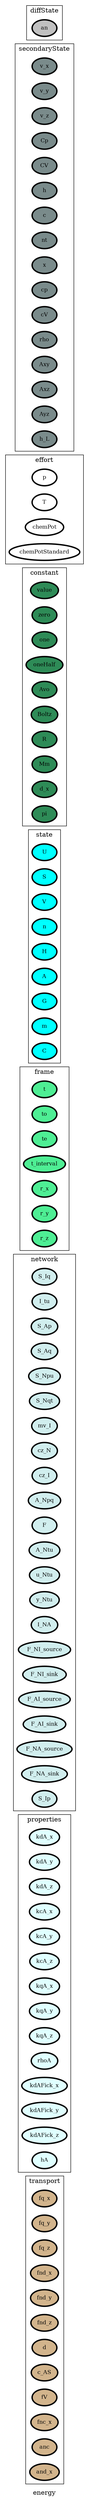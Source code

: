 digraph energy {
label=energy;
rankdir=LR;
subgraph cluster_energy___transport {
label=transport;
rankdir=LR;
V_151 [fillcolor=tan, fontsize=12, label=fq_x, penwidth=3, style=filled];
V_152 [fillcolor=tan, fontsize=12, label=fq_y, penwidth=3, style=filled];
V_153 [fillcolor=tan, fontsize=12, label=fq_z, penwidth=3, style=filled];
V_154 [fillcolor=tan, fontsize=12, label=fnd_x, penwidth=3, style=filled];
V_155 [fillcolor=tan, fontsize=12, label=fnd_y, penwidth=3, style=filled];
V_156 [fillcolor=tan, fontsize=12, label=fnd_z, penwidth=3, style=filled];
V_157 [fillcolor=tan, fontsize=12, label=d, penwidth=3, style=filled];
V_158 [fillcolor=tan, fontsize=12, label=c_AS, penwidth=3, style=filled];
V_159 [fillcolor=tan, fontsize=12, label=fV, penwidth=3, style=filled];
V_160 [fillcolor=tan, fontsize=12, label=fnc_x, penwidth=3, style=filled];
V_194 [fillcolor=tan, fontsize=12, label=anc, penwidth=3, style=filled];
V_195 [fillcolor=tan, fontsize=12, label=and_x, penwidth=3, style=filled];
}

subgraph cluster_energy___geometry {
label=geometry;
rankdir=LR;
}

subgraph cluster_energy___properties {
label=properties;
rankdir=LR;
V_180 [fillcolor=lightcyan1, fontsize=12, label=kdA_x, penwidth=3, style=filled];
V_181 [fillcolor=lightcyan1, fontsize=12, label=kdA_y, penwidth=3, style=filled];
V_182 [fillcolor=lightcyan1, fontsize=12, label=kdA_z, penwidth=3, style=filled];
V_183 [fillcolor=lightcyan1, fontsize=12, label=kcA_x, penwidth=3, style=filled];
V_184 [fillcolor=lightcyan1, fontsize=12, label=kcA_y, penwidth=3, style=filled];
V_185 [fillcolor=lightcyan1, fontsize=12, label=kcA_z, penwidth=3, style=filled];
V_186 [fillcolor=lightcyan1, fontsize=12, label=kqA_x, penwidth=3, style=filled];
V_187 [fillcolor=lightcyan1, fontsize=12, label=kqA_y, penwidth=3, style=filled];
V_188 [fillcolor=lightcyan1, fontsize=12, label=kqA_z, penwidth=3, style=filled];
V_189 [fillcolor=lightcyan1, fontsize=12, label=rhoA, penwidth=3, style=filled];
V_190 [fillcolor=lightcyan1, fontsize=12, label=kdAFick_x, penwidth=3, style=filled];
V_191 [fillcolor=lightcyan1, fontsize=12, label=kdAFick_y, penwidth=3, style=filled];
V_192 [fillcolor=lightcyan1, fontsize=12, label=kdAFick_z, penwidth=3, style=filled];
V_193 [fillcolor=lightcyan1, fontsize=12, label=hA, penwidth=3, style=filled];
}

subgraph cluster_energy___network {
label=network;
rankdir=LR;
V_10 [fillcolor=lightcyan2, fontsize=12, label=S_Iq, penwidth=3, style=filled];
V_11 [fillcolor=lightcyan2, fontsize=12, label=I_tu, penwidth=3, style=filled];
V_12 [fillcolor=lightcyan2, fontsize=12, label=S_Ap, penwidth=3, style=filled];
V_13 [fillcolor=lightcyan2, fontsize=12, label=S_Aq, penwidth=3, style=filled];
V_14 [fillcolor=lightcyan2, fontsize=12, label=S_Npu, penwidth=3, style=filled];
V_15 [fillcolor=lightcyan2, fontsize=12, label=S_Nqt, penwidth=3, style=filled];
V_16 [fillcolor=lightcyan2, fontsize=12, label=mv_I, penwidth=3, style=filled];
V_17 [fillcolor=lightcyan2, fontsize=12, label=cz_N, penwidth=3, style=filled];
V_18 [fillcolor=lightcyan2, fontsize=12, label=cz_I, penwidth=3, style=filled];
V_19 [fillcolor=lightcyan2, fontsize=12, label=A_Npq, penwidth=3, style=filled];
V_2 [fillcolor=lightcyan2, fontsize=12, label=F, penwidth=3, style=filled];
V_20 [fillcolor=lightcyan2, fontsize=12, label=A_Ntu, penwidth=3, style=filled];
V_21 [fillcolor=lightcyan2, fontsize=12, label=u_Ntu, penwidth=3, style=filled];
V_22 [fillcolor=lightcyan2, fontsize=12, label=y_Ntu, penwidth=3, style=filled];
V_27 [fillcolor=lightcyan2, fontsize=12, label=I_NA, penwidth=3, style=filled];
V_3 [fillcolor=lightcyan2, fontsize=12, label=F_NI_source, penwidth=3, style=filled];
V_4 [fillcolor=lightcyan2, fontsize=12, label=F_NI_sink, penwidth=3, style=filled];
V_5 [fillcolor=lightcyan2, fontsize=12, label=F_AI_source, penwidth=3, style=filled];
V_6 [fillcolor=lightcyan2, fontsize=12, label=F_AI_sink, penwidth=3, style=filled];
V_7 [fillcolor=lightcyan2, fontsize=12, label=F_NA_source, penwidth=3, style=filled];
V_8 [fillcolor=lightcyan2, fontsize=12, label=F_NA_sink, penwidth=3, style=filled];
V_9 [fillcolor=lightcyan2, fontsize=12, label=S_Ip, penwidth=3, style=filled];
}

subgraph cluster_energy___differenceOperator {
label=differenceOperator;
rankdir=LR;
}

subgraph cluster_energy___frame {
label=frame;
rankdir=LR;
V_1 [fillcolor=seagreen2, fontsize=12, label=t, penwidth=3, style=filled];
V_105 [fillcolor=seagreen2, fontsize=12, label=to, penwidth=3, style=filled];
V_106 [fillcolor=seagreen2, fontsize=12, label=te, penwidth=3, style=filled];
V_107 [fillcolor=seagreen2, fontsize=12, label=t_interval, penwidth=3, style=filled];
V_23 [fillcolor=seagreen2, fontsize=12, label=r_x, penwidth=3, style=filled];
V_24 [fillcolor=seagreen2, fontsize=12, label=r_y, penwidth=3, style=filled];
V_25 [fillcolor=seagreen2, fontsize=12, label=r_z, penwidth=3, style=filled];
}

subgraph cluster_energy___state {
label=state;
rankdir=LR;
V_108 [fillcolor=cyan, fontsize=12, label=U, penwidth=3, style=filled];
V_109 [fillcolor=cyan, fontsize=12, label=S, penwidth=3, style=filled];
V_110 [fillcolor=cyan, fontsize=12, label=V, penwidth=3, style=filled];
V_111 [fillcolor=cyan, fontsize=12, label=n, penwidth=3, style=filled];
V_115 [fillcolor=cyan, fontsize=12, label=H, penwidth=3, style=filled];
V_116 [fillcolor=cyan, fontsize=12, label=A, penwidth=3, style=filled];
V_117 [fillcolor=cyan, fontsize=12, label=G, penwidth=3, style=filled];
V_137 [fillcolor=cyan, fontsize=12, label=m, penwidth=3, style=filled];
V_144 [fillcolor=cyan, fontsize=12, label=C, penwidth=3, style=filled];
}

subgraph cluster_energy___constant {
label=constant;
rankdir=LR;
V_101 [fillcolor=seagreen, fontsize=12, label=value, penwidth=3, style=filled];
V_102 [fillcolor=seagreen, fontsize=12, label=zero, penwidth=3, style=filled];
V_103 [fillcolor=seagreen, fontsize=12, label=one, penwidth=3, style=filled];
V_104 [fillcolor=seagreen, fontsize=12, label=oneHalf, penwidth=3, style=filled];
V_121 [fillcolor=seagreen, fontsize=12, label=Avo, penwidth=3, style=filled];
V_122 [fillcolor=seagreen, fontsize=12, label=Boltz, penwidth=3, style=filled];
V_123 [fillcolor=seagreen, fontsize=12, label=R, penwidth=3, style=filled];
V_132 [fillcolor=seagreen, fontsize=12, label=Mm, penwidth=3, style=filled];
V_197 [fillcolor=seagreen, fontsize=12, label=d_x, penwidth=3, style=filled];
V_199 [fillcolor=seagreen, fontsize=12, label=pi, penwidth=3, style=filled];
}

subgraph cluster_energy___effort {
label=effort;
rankdir=LR;
V_112 [fillcolor=white, fontsize=12, label=p, penwidth=3, style=filled];
V_113 [fillcolor=white, fontsize=12, label=T, penwidth=3, style=filled];
V_114 [fillcolor=white, fontsize=12, label=chemPot, penwidth=3, style=filled];
V_161 [fillcolor=white, fontsize=12, label=chemPotStandard, penwidth=3, style=filled];
}

subgraph cluster_energy___secondaryState {
label=secondaryState;
rankdir=LR;
V_118 [fillcolor=lightcyan4, fontsize=12, label=v_x, penwidth=3, style=filled];
V_119 [fillcolor=lightcyan4, fontsize=12, label=v_y, penwidth=3, style=filled];
V_120 [fillcolor=lightcyan4, fontsize=12, label=v_z, penwidth=3, style=filled];
V_124 [fillcolor=lightcyan4, fontsize=12, label=Cp, penwidth=3, style=filled];
V_125 [fillcolor=lightcyan4, fontsize=12, label=CV, penwidth=3, style=filled];
V_136 [fillcolor=lightcyan4, fontsize=12, label=h, penwidth=3, style=filled];
V_138 [fillcolor=lightcyan4, fontsize=12, label=c, penwidth=3, style=filled];
V_139 [fillcolor=lightcyan4, fontsize=12, label=nt, penwidth=3, style=filled];
V_140 [fillcolor=lightcyan4, fontsize=12, label=x, penwidth=3, style=filled];
V_141 [fillcolor=lightcyan4, fontsize=12, label=cp, penwidth=3, style=filled];
V_142 [fillcolor=lightcyan4, fontsize=12, label=cV, penwidth=3, style=filled];
V_143 [fillcolor=lightcyan4, fontsize=12, label=rho, penwidth=3, style=filled];
V_148 [fillcolor=lightcyan4, fontsize=12, label=Axy, penwidth=3, style=filled];
V_149 [fillcolor=lightcyan4, fontsize=12, label=Axz, penwidth=3, style=filled];
V_150 [fillcolor=lightcyan4, fontsize=12, label=Ayz, penwidth=3, style=filled];
V_200 [fillcolor=lightcyan4, fontsize=12, label=h_L, penwidth=3, style=filled];
}

subgraph cluster_energy___conversion {
label=conversion;
rankdir=LR;
}

subgraph cluster_energy___diffState {
label=diffState;
rankdir=LR;
V_196 [fillcolor=grey, fontsize=12, label=an, penwidth=3, style=filled];
}

subgraph cluster_energy___internalTransport {
label=internalTransport;
rankdir=LR;
}

}
